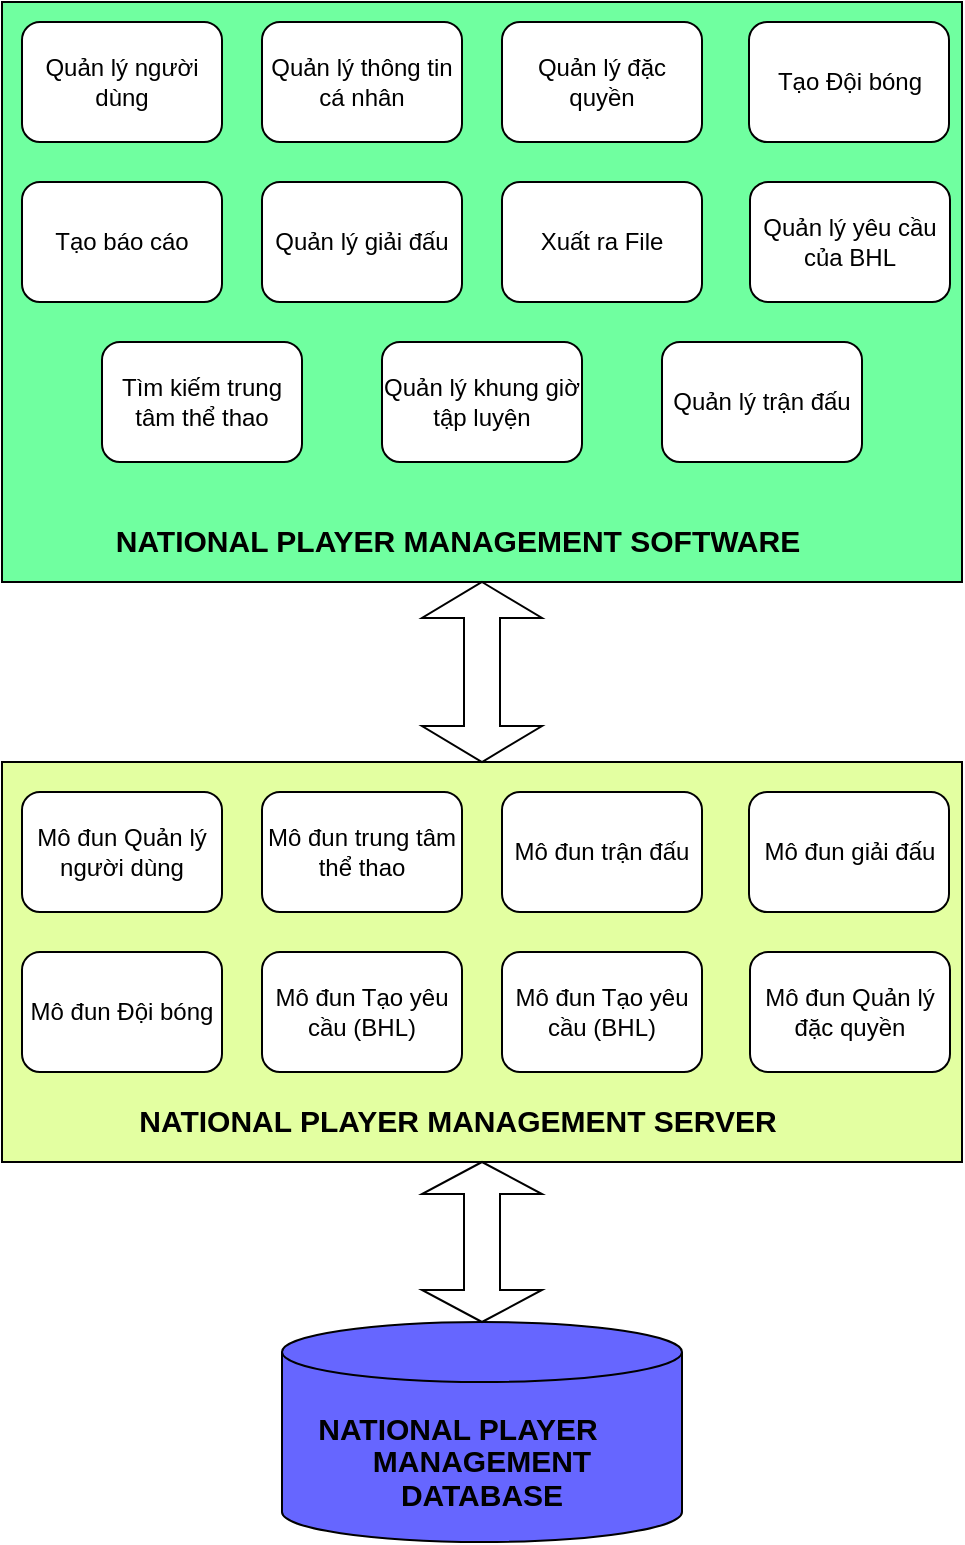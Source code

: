 <mxfile version="14.4.3" type="github">
  <diagram id="ghrNCfEAvPkNwIxkTgEo" name="Page-1">
    <mxGraphModel dx="1038" dy="556" grid="1" gridSize="10" guides="1" tooltips="1" connect="1" arrows="1" fold="1" page="1" pageScale="1" pageWidth="827" pageHeight="1169" math="0" shadow="0">
      <root>
        <mxCell id="0" />
        <mxCell id="1" parent="0" />
        <mxCell id="U2vtrnBCfbSAsMTs8LMC-1" value="" style="rounded=0;whiteSpace=wrap;html=1;labelBackgroundColor=#70A0FF;fillColor=#70FFA0;" vertex="1" parent="1">
          <mxGeometry x="40" y="40" width="480" height="290" as="geometry" />
        </mxCell>
        <mxCell id="U2vtrnBCfbSAsMTs8LMC-2" value="Quản lý người dùng" style="rounded=1;whiteSpace=wrap;html=1;" vertex="1" parent="1">
          <mxGeometry x="50" y="50" width="100" height="60" as="geometry" />
        </mxCell>
        <mxCell id="U2vtrnBCfbSAsMTs8LMC-3" value="Quản lý thông tin cá nhân" style="rounded=1;whiteSpace=wrap;html=1;" vertex="1" parent="1">
          <mxGeometry x="170" y="50" width="100" height="60" as="geometry" />
        </mxCell>
        <mxCell id="U2vtrnBCfbSAsMTs8LMC-4" value="Quản lý đặc quyền" style="rounded=1;whiteSpace=wrap;html=1;" vertex="1" parent="1">
          <mxGeometry x="290" y="50" width="100" height="60" as="geometry" />
        </mxCell>
        <mxCell id="U2vtrnBCfbSAsMTs8LMC-5" value="Tạo Đội bóng" style="rounded=1;whiteSpace=wrap;html=1;" vertex="1" parent="1">
          <mxGeometry x="413.5" y="50" width="100" height="60" as="geometry" />
        </mxCell>
        <mxCell id="U2vtrnBCfbSAsMTs8LMC-6" value="Tìm kiếm trung tâm thể thao" style="rounded=1;whiteSpace=wrap;html=1;" vertex="1" parent="1">
          <mxGeometry x="90" y="210" width="100" height="60" as="geometry" />
        </mxCell>
        <mxCell id="U2vtrnBCfbSAsMTs8LMC-7" value="Quản lý khung giờ tập luyện" style="rounded=1;whiteSpace=wrap;html=1;" vertex="1" parent="1">
          <mxGeometry x="230" y="210" width="100" height="60" as="geometry" />
        </mxCell>
        <mxCell id="U2vtrnBCfbSAsMTs8LMC-8" value="Tạo báo cáo" style="rounded=1;whiteSpace=wrap;html=1;" vertex="1" parent="1">
          <mxGeometry x="50" y="130" width="100" height="60" as="geometry" />
        </mxCell>
        <mxCell id="U2vtrnBCfbSAsMTs8LMC-9" value="Quản lý giải đấu" style="rounded=1;whiteSpace=wrap;html=1;" vertex="1" parent="1">
          <mxGeometry x="170" y="130" width="100" height="60" as="geometry" />
        </mxCell>
        <mxCell id="U2vtrnBCfbSAsMTs8LMC-10" value="Quản lý yêu cầu của BHL" style="rounded=1;whiteSpace=wrap;html=1;" vertex="1" parent="1">
          <mxGeometry x="414" y="130" width="100" height="60" as="geometry" />
        </mxCell>
        <mxCell id="U2vtrnBCfbSAsMTs8LMC-11" value="Xuất ra File" style="rounded=1;whiteSpace=wrap;html=1;" vertex="1" parent="1">
          <mxGeometry x="290" y="130" width="100" height="60" as="geometry" />
        </mxCell>
        <mxCell id="U2vtrnBCfbSAsMTs8LMC-12" value="Quản lý trận đấu" style="rounded=1;whiteSpace=wrap;html=1;" vertex="1" parent="1">
          <mxGeometry x="370" y="210" width="100" height="60" as="geometry" />
        </mxCell>
        <mxCell id="U2vtrnBCfbSAsMTs8LMC-13" value="" style="rounded=0;whiteSpace=wrap;html=1;fillColor=#E3FFA1;" vertex="1" parent="1">
          <mxGeometry x="40" y="420" width="480" height="200" as="geometry" />
        </mxCell>
        <mxCell id="U2vtrnBCfbSAsMTs8LMC-14" value="Mô đun trung tâm thể thao" style="rounded=1;whiteSpace=wrap;html=1;" vertex="1" parent="1">
          <mxGeometry x="170" y="435" width="100" height="60" as="geometry" />
        </mxCell>
        <mxCell id="U2vtrnBCfbSAsMTs8LMC-15" value="Mô đun Quản lý người dùng" style="rounded=1;whiteSpace=wrap;html=1;" vertex="1" parent="1">
          <mxGeometry x="50" y="435" width="100" height="60" as="geometry" />
        </mxCell>
        <mxCell id="U2vtrnBCfbSAsMTs8LMC-16" value="Mô đun trận đấu" style="rounded=1;whiteSpace=wrap;html=1;" vertex="1" parent="1">
          <mxGeometry x="290" y="435" width="100" height="60" as="geometry" />
        </mxCell>
        <mxCell id="U2vtrnBCfbSAsMTs8LMC-19" value="Mô đun giải đấu" style="rounded=1;whiteSpace=wrap;html=1;" vertex="1" parent="1">
          <mxGeometry x="413.5" y="435" width="100" height="60" as="geometry" />
        </mxCell>
        <mxCell id="U2vtrnBCfbSAsMTs8LMC-20" value="Mô đun Đội bóng" style="rounded=1;whiteSpace=wrap;html=1;" vertex="1" parent="1">
          <mxGeometry x="50" y="515" width="100" height="60" as="geometry" />
        </mxCell>
        <mxCell id="U2vtrnBCfbSAsMTs8LMC-21" value="Mô đun Tạo yêu cầu (BHL)" style="rounded=1;whiteSpace=wrap;html=1;" vertex="1" parent="1">
          <mxGeometry x="170" y="515" width="100" height="60" as="geometry" />
        </mxCell>
        <mxCell id="U2vtrnBCfbSAsMTs8LMC-22" value="Mô đun Tạo yêu cầu (BHL)" style="rounded=1;whiteSpace=wrap;html=1;" vertex="1" parent="1">
          <mxGeometry x="290" y="515" width="100" height="60" as="geometry" />
        </mxCell>
        <mxCell id="U2vtrnBCfbSAsMTs8LMC-23" value="Mô đun Quản lý đặc quyền" style="rounded=1;whiteSpace=wrap;html=1;" vertex="1" parent="1">
          <mxGeometry x="414" y="515" width="100" height="60" as="geometry" />
        </mxCell>
        <mxCell id="U2vtrnBCfbSAsMTs8LMC-24" value="&lt;p class=&quot;MsoListParagraph&quot; style=&quot;text-indent: -0.25in ; line-height: 107% ; font-size: 15px&quot;&gt;NATIONAL PLAYER MANAGEMENT SOFTWARE&lt;br style=&quot;font-size: 15px&quot;&gt;&lt;span style=&quot;font-size: 15px&quot;&gt;&lt;/span&gt;&lt;/p&gt;" style="text;html=1;strokeColor=none;fillColor=none;align=center;verticalAlign=middle;whiteSpace=wrap;rounded=0;fontStyle=1;fontSize=15;" vertex="1" parent="1">
          <mxGeometry x="115" y="300" width="330" height="20" as="geometry" />
        </mxCell>
        <mxCell id="U2vtrnBCfbSAsMTs8LMC-26" value="&lt;p class=&quot;MsoListParagraph&quot; style=&quot;text-indent: -0.25in ; line-height: 107% ; font-size: 15px&quot;&gt;NATIONAL PLAYER MANAGEMENT SERVER&lt;br style=&quot;font-size: 15px&quot;&gt;&lt;span style=&quot;font-size: 15px&quot;&gt;&lt;/span&gt;&lt;/p&gt;" style="text;html=1;strokeColor=none;fillColor=none;align=center;verticalAlign=middle;whiteSpace=wrap;rounded=0;fontStyle=1;fontSize=15;" vertex="1" parent="1">
          <mxGeometry x="115" y="590" width="330" height="20" as="geometry" />
        </mxCell>
        <mxCell id="U2vtrnBCfbSAsMTs8LMC-27" value="" style="shape=cylinder3;whiteSpace=wrap;html=1;boundedLbl=1;backgroundOutline=1;size=15;fontSize=15;fillColor=#6666FF;" vertex="1" parent="1">
          <mxGeometry x="180" y="700" width="200" height="110" as="geometry" />
        </mxCell>
        <mxCell id="U2vtrnBCfbSAsMTs8LMC-28" value="&lt;p class=&quot;MsoListParagraph&quot; style=&quot;text-indent: -0.25in ; line-height: 107% ; font-size: 15px&quot;&gt;NATIONAL PLAYER MANAGEMENT DATABASE&lt;br style=&quot;font-size: 15px&quot;&gt;&lt;span style=&quot;font-size: 15px&quot;&gt;&lt;/span&gt;&lt;/p&gt;" style="text;html=1;strokeColor=none;fillColor=none;align=center;verticalAlign=middle;whiteSpace=wrap;rounded=0;fontStyle=1;fontSize=15;" vertex="1" parent="1">
          <mxGeometry x="190" y="760" width="180" height="20" as="geometry" />
        </mxCell>
        <mxCell id="U2vtrnBCfbSAsMTs8LMC-29" value="" style="shape=doubleArrow;direction=south;whiteSpace=wrap;html=1;fontSize=15;" vertex="1" parent="1">
          <mxGeometry x="250" y="620" width="60" height="80" as="geometry" />
        </mxCell>
        <mxCell id="U2vtrnBCfbSAsMTs8LMC-30" value="" style="shape=doubleArrow;direction=south;whiteSpace=wrap;html=1;fontSize=15;" vertex="1" parent="1">
          <mxGeometry x="250" y="330" width="60" height="90" as="geometry" />
        </mxCell>
      </root>
    </mxGraphModel>
  </diagram>
</mxfile>
